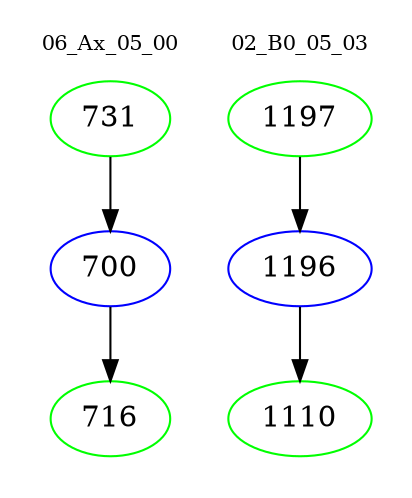 digraph{
subgraph cluster_0 {
color = white
label = "06_Ax_05_00";
fontsize=10;
T0_731 [label="731", color="green"]
T0_731 -> T0_700 [color="black"]
T0_700 [label="700", color="blue"]
T0_700 -> T0_716 [color="black"]
T0_716 [label="716", color="green"]
}
subgraph cluster_1 {
color = white
label = "02_B0_05_03";
fontsize=10;
T1_1197 [label="1197", color="green"]
T1_1197 -> T1_1196 [color="black"]
T1_1196 [label="1196", color="blue"]
T1_1196 -> T1_1110 [color="black"]
T1_1110 [label="1110", color="green"]
}
}
